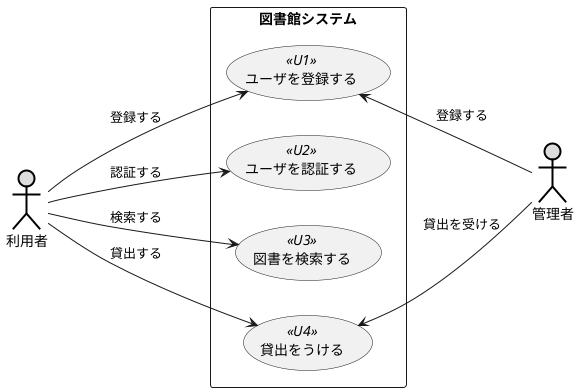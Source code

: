 @startuml 例題3
left to right direction
actor 利用者#DDDDDD;line:black;line.bold;
actor 管理者#DDDDDD;line:black;line.bold;
rectangle 図書館システム {
usecase ユーザを登録する << U1 >>
usecase ユーザを認証する << U2 >>
usecase 図書を検索する << U3 >>
usecase 貸出をうける << U4 >>
}
利用者--> ユーザを登録する :登録する
利用者---> ユーザを認証する :認証する
利用者---> 図書を検索する :検索する
利用者--> 貸出をうける :貸出する
ユーザを登録する <-- 管理者 :登録する
貸出をうける <-- 管理者 :貸出を受ける
@enduml
